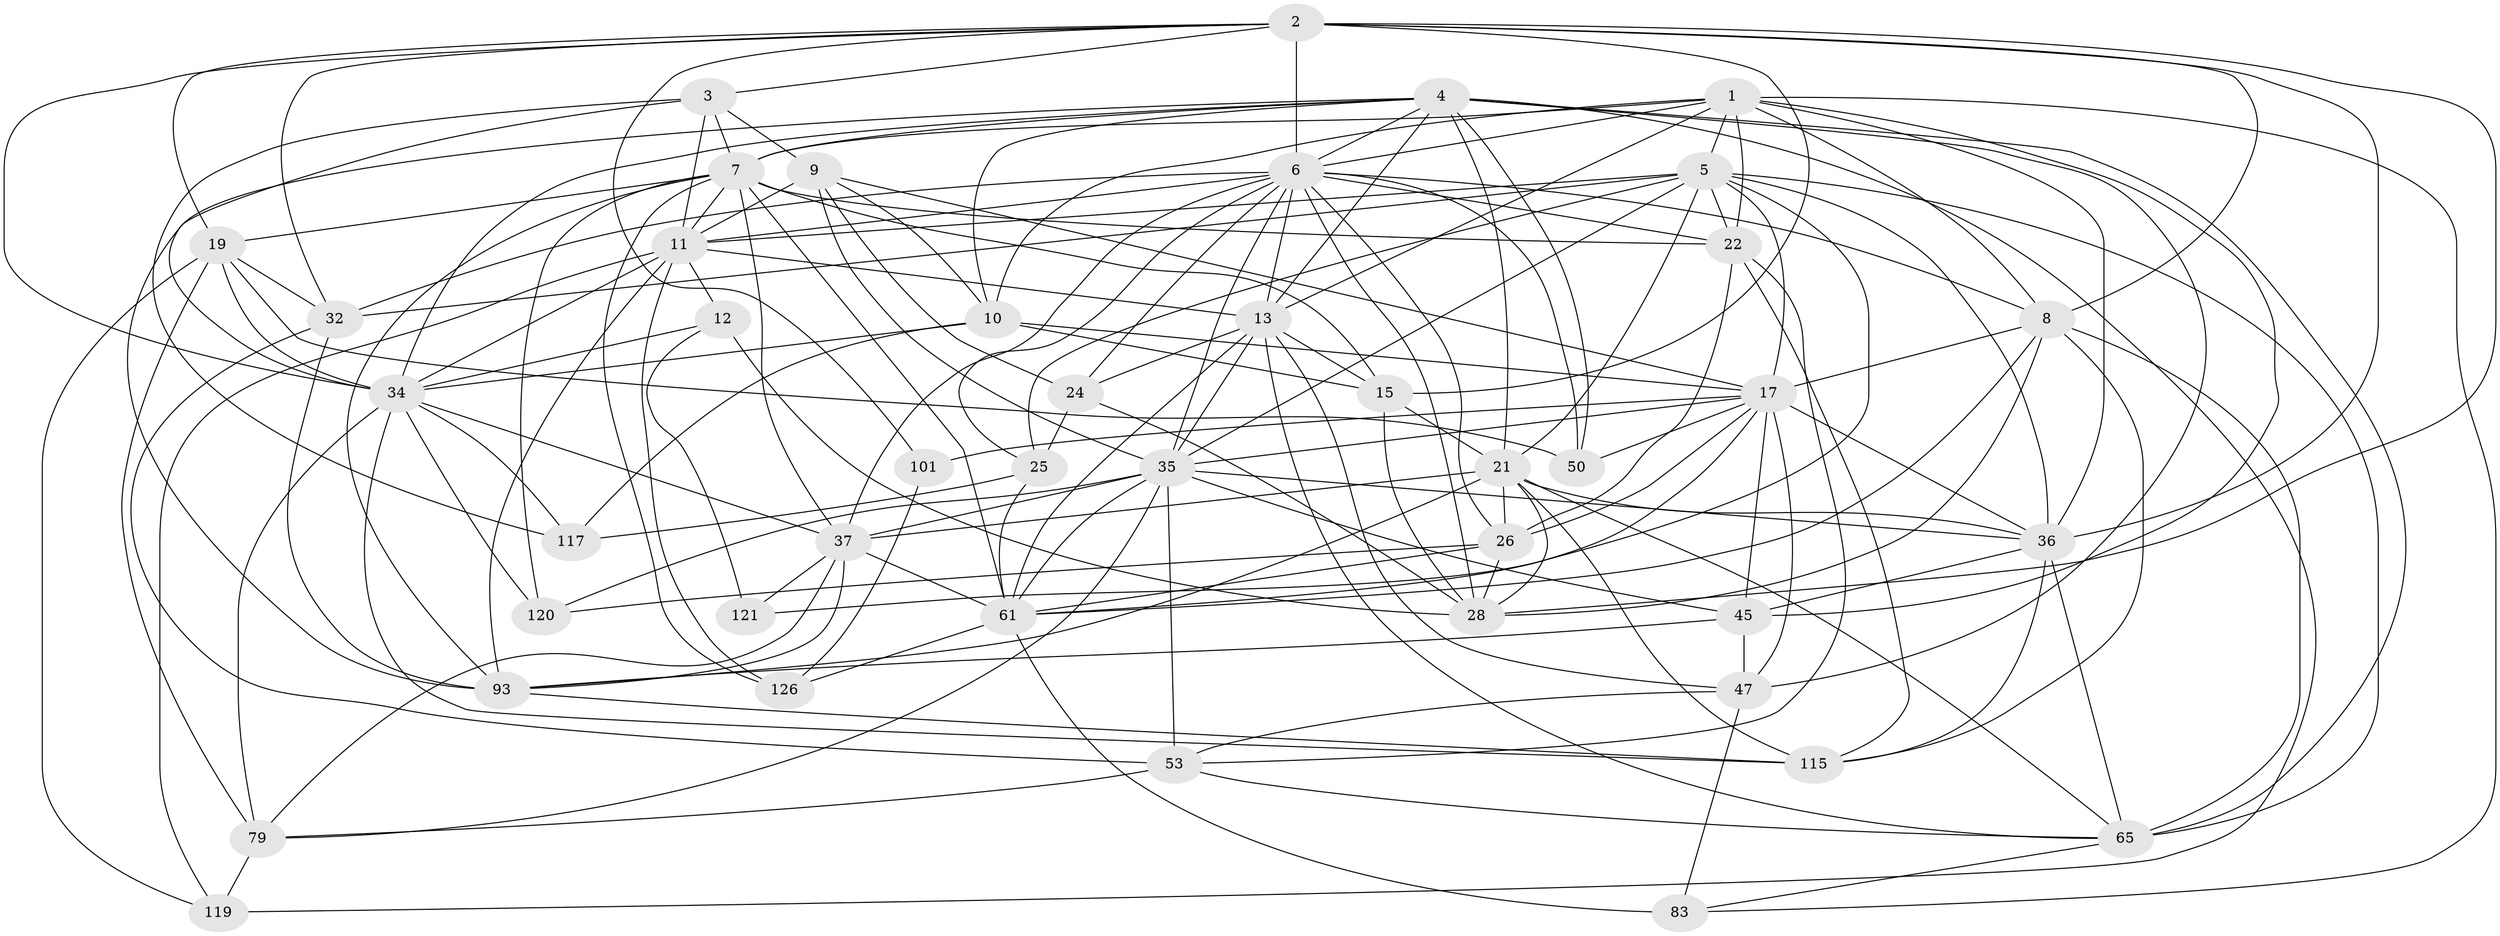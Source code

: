 // original degree distribution, {4: 1.0}
// Generated by graph-tools (version 1.1) at 2025/20/03/04/25 18:20:55]
// undirected, 43 vertices, 161 edges
graph export_dot {
graph [start="1"]
  node [color=gray90,style=filled];
  1 [super="+41+48"];
  2 [super="+116+16+27+30"];
  3 [super="+103"];
  4 [super="+72+107+109"];
  5 [super="+33"];
  6 [super="+18+23+46"];
  7 [super="+139+141+44+29"];
  8 [super="+74+58"];
  9 [super="+95+70+112"];
  10 [super="+14"];
  11 [super="+49+87+56"];
  12;
  13 [super="+96+125+38"];
  15 [super="+62"];
  17 [super="+20+55+40"];
  19 [super="+124+108"];
  21 [super="+100+39"];
  22 [super="+31+135"];
  24 [super="+84"];
  25 [super="+57+42"];
  26 [super="+54+64"];
  28 [super="+114+104"];
  32 [super="+133"];
  34 [super="+130+92+51"];
  35 [super="+131+52+118"];
  36 [super="+81+90"];
  37 [super="+132+102+89"];
  45 [super="+59"];
  47 [super="+137"];
  50;
  53 [super="+122"];
  61 [super="+142+91+138"];
  65 [super="+66"];
  79 [super="+82"];
  83;
  93 [super="+105+106"];
  101;
  115 [super="+128"];
  117;
  119;
  120;
  121;
  126;
  1 -- 83;
  1 -- 36;
  1 -- 10;
  1 -- 22;
  1 -- 6;
  1 -- 13;
  1 -- 7;
  1 -- 8;
  1 -- 5;
  1 -- 45;
  2 -- 28;
  2 -- 15;
  2 -- 32;
  2 -- 19;
  2 -- 101;
  2 -- 6 [weight=2];
  2 -- 8 [weight=2];
  2 -- 3;
  2 -- 36;
  2 -- 34;
  3 -- 11;
  3 -- 7;
  3 -- 34;
  3 -- 9;
  3 -- 117;
  4 -- 65;
  4 -- 34;
  4 -- 50;
  4 -- 21 [weight=2];
  4 -- 13;
  4 -- 47;
  4 -- 7;
  4 -- 10;
  4 -- 93;
  4 -- 119;
  4 -- 6;
  5 -- 121 [weight=2];
  5 -- 65;
  5 -- 32;
  5 -- 35;
  5 -- 36;
  5 -- 17;
  5 -- 21;
  5 -- 22;
  5 -- 25;
  5 -- 11;
  6 -- 50;
  6 -- 24 [weight=2];
  6 -- 28;
  6 -- 32;
  6 -- 37;
  6 -- 8;
  6 -- 13;
  6 -- 22;
  6 -- 25 [weight=2];
  6 -- 26 [weight=3];
  6 -- 35;
  6 -- 11;
  7 -- 126;
  7 -- 22 [weight=2];
  7 -- 120;
  7 -- 15;
  7 -- 37;
  7 -- 19 [weight=2];
  7 -- 61;
  7 -- 93;
  7 -- 11;
  8 -- 65 [weight=2];
  8 -- 17;
  8 -- 115;
  8 -- 61;
  8 -- 28;
  9 -- 35 [weight=3];
  9 -- 10;
  9 -- 17 [weight=2];
  9 -- 11 [weight=2];
  9 -- 24;
  10 -- 15;
  10 -- 117;
  10 -- 17 [weight=2];
  10 -- 34;
  11 -- 12;
  11 -- 93;
  11 -- 119;
  11 -- 13;
  11 -- 126;
  11 -- 34;
  12 -- 121;
  12 -- 28;
  12 -- 34;
  13 -- 24;
  13 -- 15;
  13 -- 35;
  13 -- 47;
  13 -- 61;
  13 -- 65;
  15 -- 21;
  15 -- 28;
  17 -- 35;
  17 -- 36;
  17 -- 61;
  17 -- 26 [weight=2];
  17 -- 101 [weight=2];
  17 -- 45;
  17 -- 47;
  17 -- 50;
  19 -- 32;
  19 -- 79;
  19 -- 34;
  19 -- 50;
  19 -- 119;
  21 -- 115;
  21 -- 36;
  21 -- 37 [weight=2];
  21 -- 93;
  21 -- 26;
  21 -- 28;
  21 -- 65;
  22 -- 26;
  22 -- 115;
  22 -- 53;
  24 -- 25;
  24 -- 28;
  25 -- 117;
  25 -- 61;
  26 -- 120;
  26 -- 61;
  26 -- 28;
  32 -- 53;
  32 -- 93;
  34 -- 117;
  34 -- 120;
  34 -- 37;
  34 -- 115;
  34 -- 79;
  35 -- 61;
  35 -- 53;
  35 -- 79;
  35 -- 37;
  35 -- 120;
  35 -- 45;
  35 -- 36;
  36 -- 45;
  36 -- 65 [weight=2];
  36 -- 115;
  37 -- 93;
  37 -- 121;
  37 -- 61;
  37 -- 79;
  45 -- 47;
  45 -- 93;
  47 -- 53;
  47 -- 83;
  53 -- 79;
  53 -- 65;
  61 -- 126;
  61 -- 83;
  65 -- 83;
  79 -- 119;
  93 -- 115;
  101 -- 126;
}
